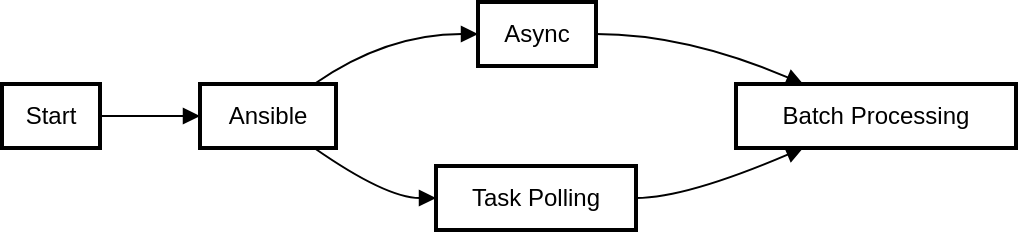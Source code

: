 <mxfile version="24.7.7">
  <diagram name="Page-1" id="vx14gWnAzM6jSeFqV80s">
    <mxGraphModel>
      <root>
        <mxCell id="0" />
        <mxCell id="1" parent="0" />
        <mxCell id="2" value="Start" style="whiteSpace=wrap;strokeWidth=2;" vertex="1" parent="1">
          <mxGeometry y="41" width="49" height="32" as="geometry" />
        </mxCell>
        <mxCell id="3" value="Ansible" style="whiteSpace=wrap;strokeWidth=2;" vertex="1" parent="1">
          <mxGeometry x="99" y="41" width="68" height="32" as="geometry" />
        </mxCell>
        <mxCell id="4" value="Async" style="whiteSpace=wrap;strokeWidth=2;" vertex="1" parent="1">
          <mxGeometry x="238" width="59" height="32" as="geometry" />
        </mxCell>
        <mxCell id="5" value="Task Polling" style="whiteSpace=wrap;strokeWidth=2;" vertex="1" parent="1">
          <mxGeometry x="217" y="82" width="100" height="32" as="geometry" />
        </mxCell>
        <mxCell id="6" value="Batch Processing" style="whiteSpace=wrap;strokeWidth=2;" vertex="1" parent="1">
          <mxGeometry x="367" y="41" width="140" height="32" as="geometry" />
        </mxCell>
        <mxCell id="7" value="" style="curved=1;startArrow=none;endArrow=block;exitX=1.01;exitY=0.5;entryX=0.01;entryY=0.5;" edge="1" parent="1" source="2" target="3">
          <mxGeometry relative="1" as="geometry">
            <Array as="points" />
          </mxGeometry>
        </mxCell>
        <mxCell id="8" value="" style="curved=1;startArrow=none;endArrow=block;exitX=0.84;exitY=0;entryX=0;entryY=0.5;" edge="1" parent="1" source="3" target="4">
          <mxGeometry relative="1" as="geometry">
            <Array as="points">
              <mxPoint x="192" y="16" />
            </Array>
          </mxGeometry>
        </mxCell>
        <mxCell id="9" value="" style="curved=1;startArrow=none;endArrow=block;exitX=0.84;exitY=1;entryX=0;entryY=0.5;" edge="1" parent="1" source="3" target="5">
          <mxGeometry relative="1" as="geometry">
            <Array as="points">
              <mxPoint x="192" y="98" />
            </Array>
          </mxGeometry>
        </mxCell>
        <mxCell id="10" value="" style="curved=1;startArrow=none;endArrow=block;exitX=0.99;exitY=0.5;entryX=0.24;entryY=0;" edge="1" parent="1" source="4" target="6">
          <mxGeometry relative="1" as="geometry">
            <Array as="points">
              <mxPoint x="342" y="16" />
            </Array>
          </mxGeometry>
        </mxCell>
        <mxCell id="11" value="" style="curved=1;startArrow=none;endArrow=block;exitX=1;exitY=0.5;entryX=0.24;entryY=1;" edge="1" parent="1" source="5" target="6">
          <mxGeometry relative="1" as="geometry">
            <Array as="points">
              <mxPoint x="342" y="98" />
            </Array>
          </mxGeometry>
        </mxCell>
      </root>
    </mxGraphModel>
  </diagram>
</mxfile>
